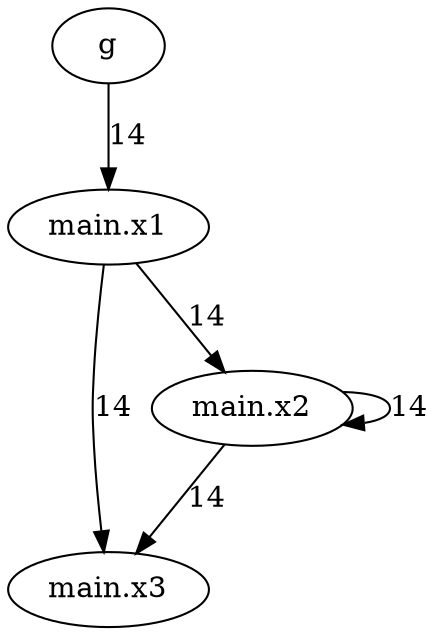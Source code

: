 digraph  {
	"main.x1" -> "main.x3"	 [label=14,
		weight=14];
	"main.x1" -> "main.x2"	 [label=14,
		weight=14];
	g -> "main.x1"	 [label=14,
		weight=14];
	"main.x2" -> "main.x3"	 [label=14,
		weight=14];
	"main.x2" -> "main.x2"	 [label=14,
		weight=14];
}
